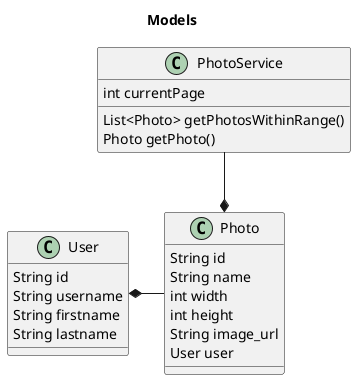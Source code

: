 @startuml
title Models

class PhotoService {
     int currentPage
     
    List<Photo> getPhotosWithinRange()
    Photo getPhoto()
}

class Photo {
    String id
    String name
    int width
    int height
    String image_url
    User user

}

class User {
    String id
    String username
    String firstname
    String lastname
}

PhotoService --* Photo
Photo -left-* User
@enduml